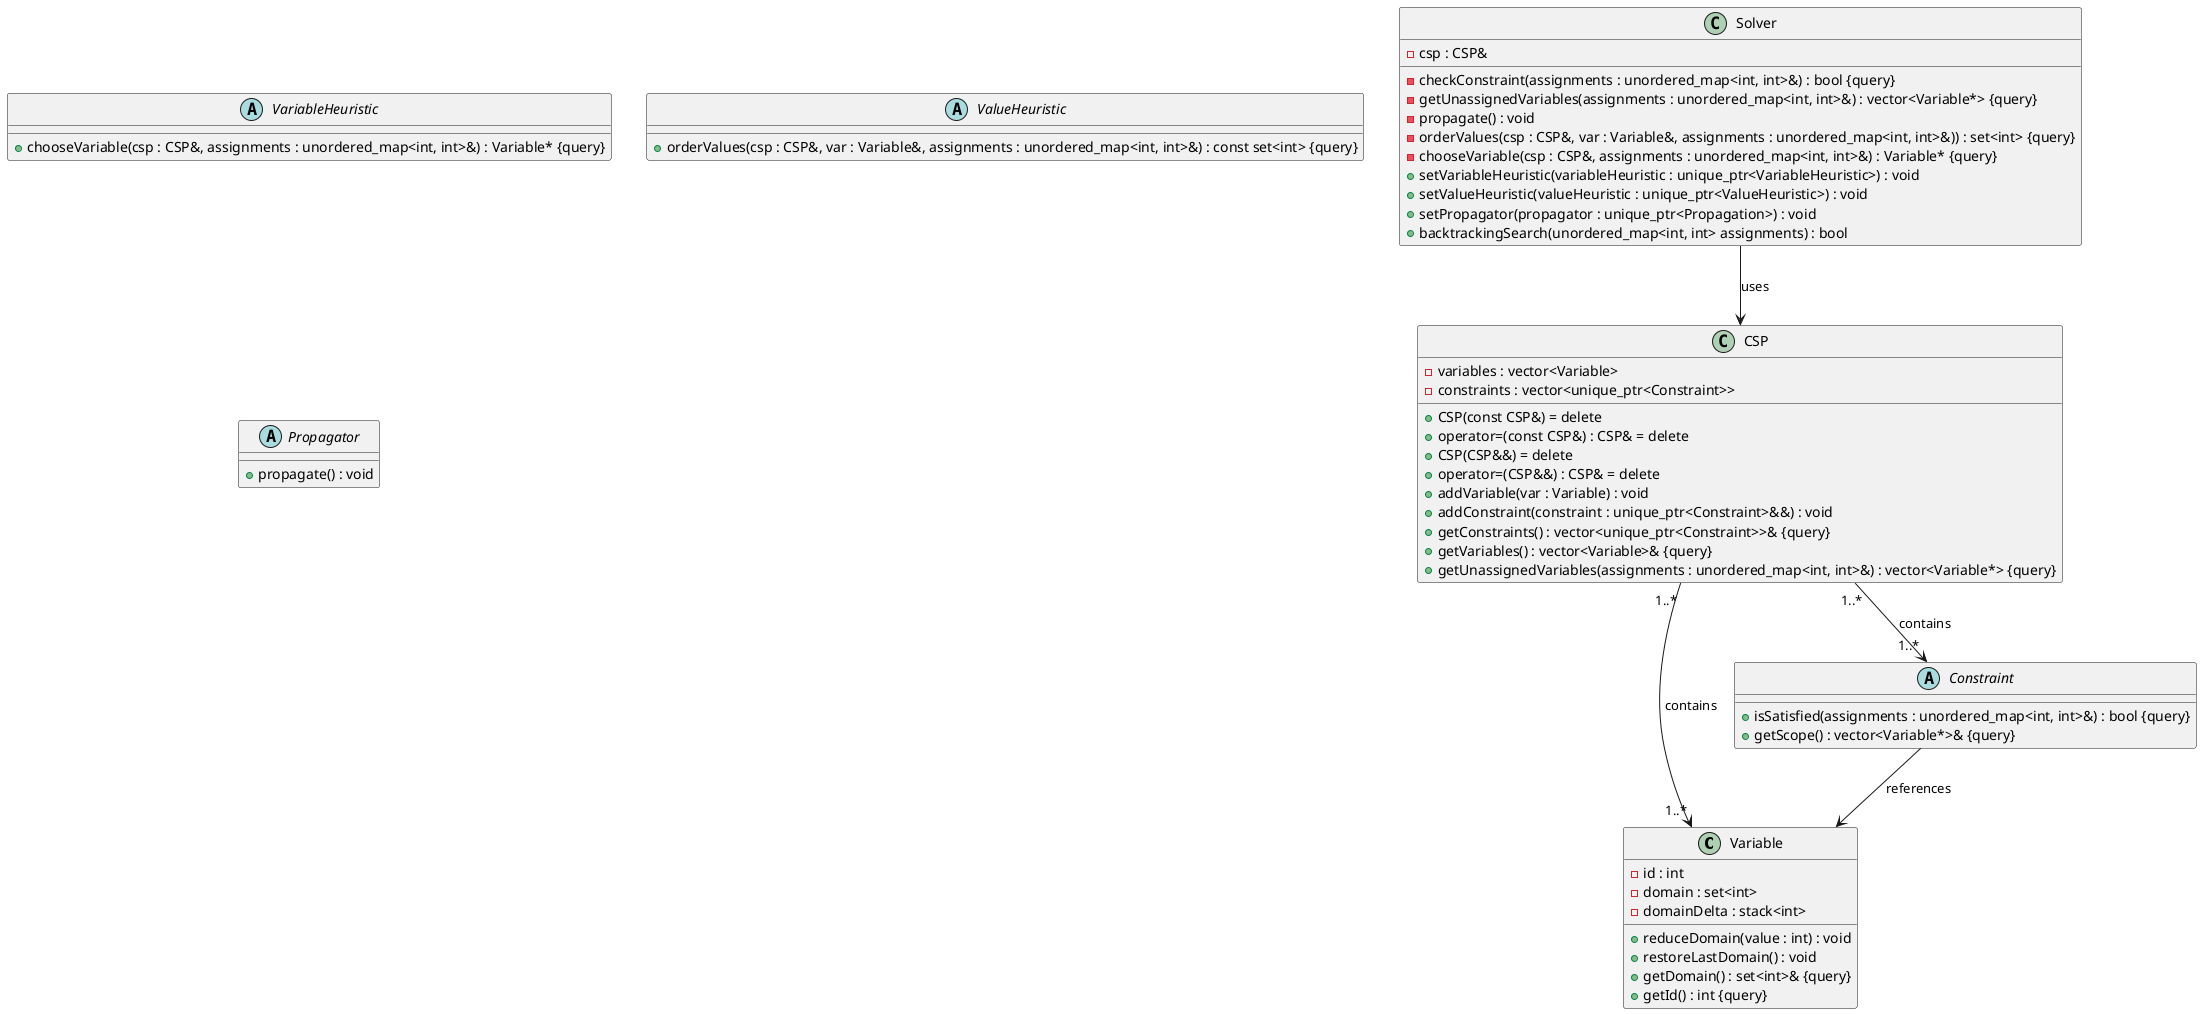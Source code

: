 @startuml

class Variable {
    - id : int
    - domain : set<int>
    - domainDelta : stack<int>
    + reduceDomain(value : int) : void
    + restoreLastDomain() : void
    + getDomain() : set<int>& {query}
    + getId() : int {query}
}

abstract class Constraint {
    + isSatisfied(assignments : unordered_map<int, int>&) : bool {query}
    + getScope() : vector<Variable*>& {query}
}

class CSP {
    - variables : vector<Variable>
    - constraints : vector<unique_ptr<Constraint>>
    + CSP(const CSP&) = delete
    + operator=(const CSP&) : CSP& = delete
    + CSP(CSP&&) = delete
    + operator=(CSP&&) : CSP& = delete
    + addVariable(var : Variable) : void
    + addConstraint(constraint : unique_ptr<Constraint>&&) : void
    + getConstraints() : vector<unique_ptr<Constraint>>& {query}
    + getVariables() : vector<Variable>& {query}
    + getUnassignedVariables(assignments : unordered_map<int, int>&) : vector<Variable*> {query}
}

class Solver {
    - csp : CSP&
    - checkConstraint(assignments : unordered_map<int, int>&) : bool {query}
    - getUnassignedVariables(assignments : unordered_map<int, int>&) : vector<Variable*> {query}
    - propagate() : void
    - orderValues(csp : CSP&, var : Variable&, assignments : unordered_map<int, int>&)) : set<int> {query}
    - chooseVariable(csp : CSP&, assignments : unordered_map<int, int>&) : Variable* {query}
    + setVariableHeuristic(variableHeuristic : unique_ptr<VariableHeuristic>) : void
    + setValueHeuristic(valueHeuristic : unique_ptr<ValueHeuristic>) : void
    + setPropagator(propagator : unique_ptr<Propagation>) : void
    + backtrackingSearch(unordered_map<int, int> assignments) : bool
}

abstract class VariableHeuristic {
    + chooseVariable(csp : CSP&, assignments : unordered_map<int, int>&) : Variable* {query}
}

abstract class ValueHeuristic {
    + orderValues(csp : CSP&, var : Variable&, assignments : unordered_map<int, int>&) : const set<int> {query}
}

abstract class Propagator {
    + propagate() : void
}

CSP "1..*" --> "1..*" Variable : contains
CSP "1..*" --> "1..*" Constraint : contains
Solver --> CSP : uses
Constraint --> Variable : references

@enduml
